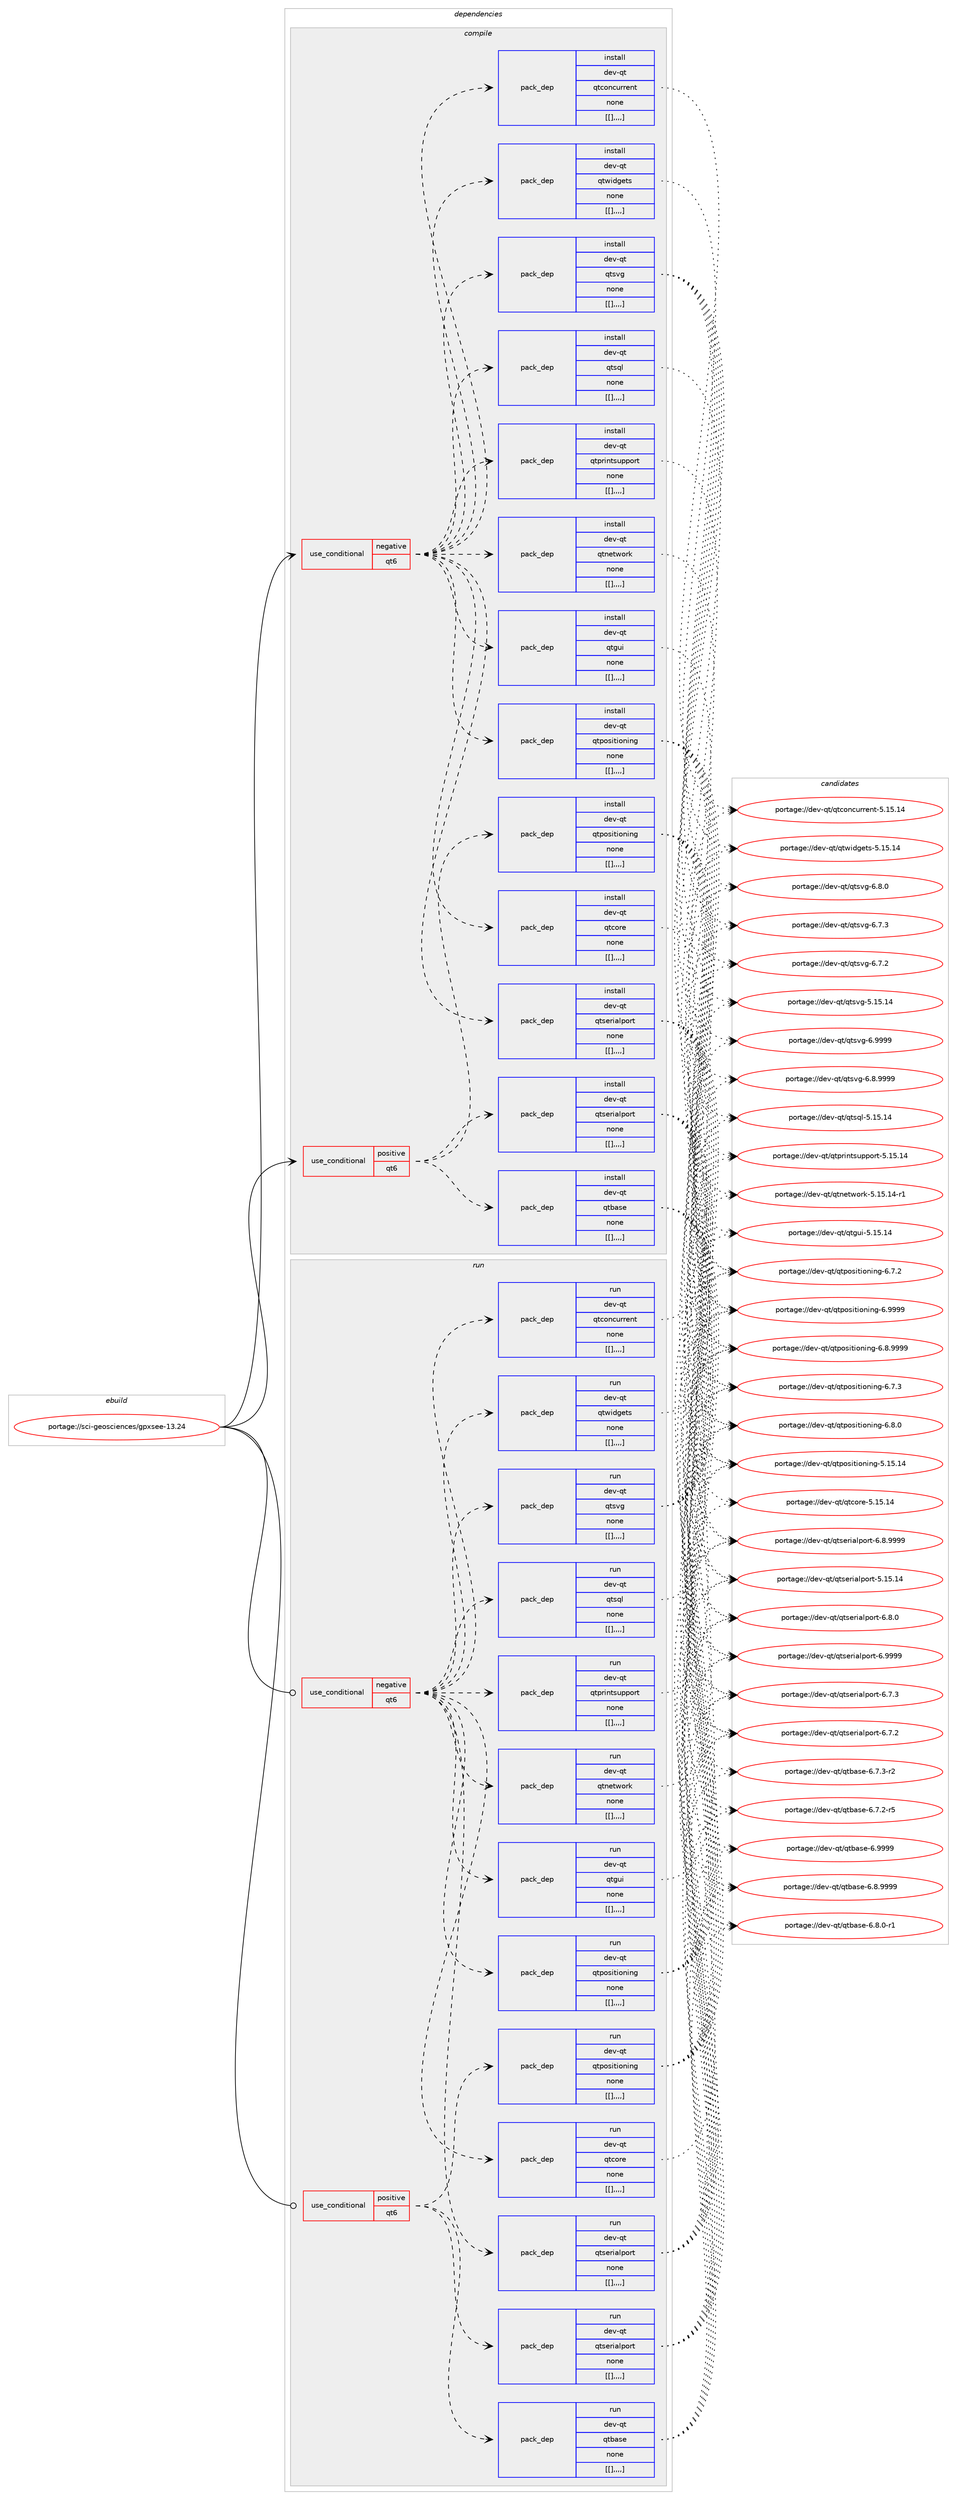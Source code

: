 digraph prolog {

# *************
# Graph options
# *************

newrank=true;
concentrate=true;
compound=true;
graph [rankdir=LR,fontname=Helvetica,fontsize=10,ranksep=1.5];#, ranksep=2.5, nodesep=0.2];
edge  [arrowhead=vee];
node  [fontname=Helvetica,fontsize=10];

# **********
# The ebuild
# **********

subgraph cluster_leftcol {
color=gray;
label=<<i>ebuild</i>>;
id [label="portage://sci-geosciences/gpxsee-13.24", color=red, width=4, href="../sci-geosciences/gpxsee-13.24.svg"];
}

# ****************
# The dependencies
# ****************

subgraph cluster_midcol {
color=gray;
label=<<i>dependencies</i>>;
subgraph cluster_compile {
fillcolor="#eeeeee";
style=filled;
label=<<i>compile</i>>;
subgraph cond111057 {
dependency419016 [label=<<TABLE BORDER="0" CELLBORDER="1" CELLSPACING="0" CELLPADDING="4"><TR><TD ROWSPAN="3" CELLPADDING="10">use_conditional</TD></TR><TR><TD>negative</TD></TR><TR><TD>qt6</TD></TR></TABLE>>, shape=none, color=red];
subgraph pack304852 {
dependency419056 [label=<<TABLE BORDER="0" CELLBORDER="1" CELLSPACING="0" CELLPADDING="4" WIDTH="220"><TR><TD ROWSPAN="6" CELLPADDING="30">pack_dep</TD></TR><TR><TD WIDTH="110">install</TD></TR><TR><TD>dev-qt</TD></TR><TR><TD>qtconcurrent</TD></TR><TR><TD>none</TD></TR><TR><TD>[[],,,,]</TD></TR></TABLE>>, shape=none, color=blue];
}
dependency419016:e -> dependency419056:w [weight=20,style="dashed",arrowhead="vee"];
subgraph pack304890 {
dependency419083 [label=<<TABLE BORDER="0" CELLBORDER="1" CELLSPACING="0" CELLPADDING="4" WIDTH="220"><TR><TD ROWSPAN="6" CELLPADDING="30">pack_dep</TD></TR><TR><TD WIDTH="110">install</TD></TR><TR><TD>dev-qt</TD></TR><TR><TD>qtcore</TD></TR><TR><TD>none</TD></TR><TR><TD>[[],,,,]</TD></TR></TABLE>>, shape=none, color=blue];
}
dependency419016:e -> dependency419083:w [weight=20,style="dashed",arrowhead="vee"];
subgraph pack304925 {
dependency419105 [label=<<TABLE BORDER="0" CELLBORDER="1" CELLSPACING="0" CELLPADDING="4" WIDTH="220"><TR><TD ROWSPAN="6" CELLPADDING="30">pack_dep</TD></TR><TR><TD WIDTH="110">install</TD></TR><TR><TD>dev-qt</TD></TR><TR><TD>qtgui</TD></TR><TR><TD>none</TD></TR><TR><TD>[[],,,,]</TD></TR></TABLE>>, shape=none, color=blue];
}
dependency419016:e -> dependency419105:w [weight=20,style="dashed",arrowhead="vee"];
subgraph pack304940 {
dependency419179 [label=<<TABLE BORDER="0" CELLBORDER="1" CELLSPACING="0" CELLPADDING="4" WIDTH="220"><TR><TD ROWSPAN="6" CELLPADDING="30">pack_dep</TD></TR><TR><TD WIDTH="110">install</TD></TR><TR><TD>dev-qt</TD></TR><TR><TD>qtnetwork</TD></TR><TR><TD>none</TD></TR><TR><TD>[[],,,,]</TD></TR></TABLE>>, shape=none, color=blue];
}
dependency419016:e -> dependency419179:w [weight=20,style="dashed",arrowhead="vee"];
subgraph pack304989 {
dependency419202 [label=<<TABLE BORDER="0" CELLBORDER="1" CELLSPACING="0" CELLPADDING="4" WIDTH="220"><TR><TD ROWSPAN="6" CELLPADDING="30">pack_dep</TD></TR><TR><TD WIDTH="110">install</TD></TR><TR><TD>dev-qt</TD></TR><TR><TD>qtpositioning</TD></TR><TR><TD>none</TD></TR><TR><TD>[[],,,,]</TD></TR></TABLE>>, shape=none, color=blue];
}
dependency419016:e -> dependency419202:w [weight=20,style="dashed",arrowhead="vee"];
subgraph pack305023 {
dependency419245 [label=<<TABLE BORDER="0" CELLBORDER="1" CELLSPACING="0" CELLPADDING="4" WIDTH="220"><TR><TD ROWSPAN="6" CELLPADDING="30">pack_dep</TD></TR><TR><TD WIDTH="110">install</TD></TR><TR><TD>dev-qt</TD></TR><TR><TD>qtprintsupport</TD></TR><TR><TD>none</TD></TR><TR><TD>[[],,,,]</TD></TR></TABLE>>, shape=none, color=blue];
}
dependency419016:e -> dependency419245:w [weight=20,style="dashed",arrowhead="vee"];
subgraph pack305043 {
dependency419264 [label=<<TABLE BORDER="0" CELLBORDER="1" CELLSPACING="0" CELLPADDING="4" WIDTH="220"><TR><TD ROWSPAN="6" CELLPADDING="30">pack_dep</TD></TR><TR><TD WIDTH="110">install</TD></TR><TR><TD>dev-qt</TD></TR><TR><TD>qtserialport</TD></TR><TR><TD>none</TD></TR><TR><TD>[[],,,,]</TD></TR></TABLE>>, shape=none, color=blue];
}
dependency419016:e -> dependency419264:w [weight=20,style="dashed",arrowhead="vee"];
subgraph pack305079 {
dependency419286 [label=<<TABLE BORDER="0" CELLBORDER="1" CELLSPACING="0" CELLPADDING="4" WIDTH="220"><TR><TD ROWSPAN="6" CELLPADDING="30">pack_dep</TD></TR><TR><TD WIDTH="110">install</TD></TR><TR><TD>dev-qt</TD></TR><TR><TD>qtsql</TD></TR><TR><TD>none</TD></TR><TR><TD>[[],,,,]</TD></TR></TABLE>>, shape=none, color=blue];
}
dependency419016:e -> dependency419286:w [weight=20,style="dashed",arrowhead="vee"];
subgraph pack305082 {
dependency419394 [label=<<TABLE BORDER="0" CELLBORDER="1" CELLSPACING="0" CELLPADDING="4" WIDTH="220"><TR><TD ROWSPAN="6" CELLPADDING="30">pack_dep</TD></TR><TR><TD WIDTH="110">install</TD></TR><TR><TD>dev-qt</TD></TR><TR><TD>qtsvg</TD></TR><TR><TD>none</TD></TR><TR><TD>[[],,,,]</TD></TR></TABLE>>, shape=none, color=blue];
}
dependency419016:e -> dependency419394:w [weight=20,style="dashed",arrowhead="vee"];
subgraph pack305187 {
dependency419420 [label=<<TABLE BORDER="0" CELLBORDER="1" CELLSPACING="0" CELLPADDING="4" WIDTH="220"><TR><TD ROWSPAN="6" CELLPADDING="30">pack_dep</TD></TR><TR><TD WIDTH="110">install</TD></TR><TR><TD>dev-qt</TD></TR><TR><TD>qtwidgets</TD></TR><TR><TD>none</TD></TR><TR><TD>[[],,,,]</TD></TR></TABLE>>, shape=none, color=blue];
}
dependency419016:e -> dependency419420:w [weight=20,style="dashed",arrowhead="vee"];
}
id:e -> dependency419016:w [weight=20,style="solid",arrowhead="vee"];
subgraph cond111141 {
dependency419495 [label=<<TABLE BORDER="0" CELLBORDER="1" CELLSPACING="0" CELLPADDING="4"><TR><TD ROWSPAN="3" CELLPADDING="10">use_conditional</TD></TR><TR><TD>positive</TD></TR><TR><TD>qt6</TD></TR></TABLE>>, shape=none, color=red];
subgraph pack305254 {
dependency419498 [label=<<TABLE BORDER="0" CELLBORDER="1" CELLSPACING="0" CELLPADDING="4" WIDTH="220"><TR><TD ROWSPAN="6" CELLPADDING="30">pack_dep</TD></TR><TR><TD WIDTH="110">install</TD></TR><TR><TD>dev-qt</TD></TR><TR><TD>qtbase</TD></TR><TR><TD>none</TD></TR><TR><TD>[[],,,,]</TD></TR></TABLE>>, shape=none, color=blue];
}
dependency419495:e -> dependency419498:w [weight=20,style="dashed",arrowhead="vee"];
subgraph pack305295 {
dependency419580 [label=<<TABLE BORDER="0" CELLBORDER="1" CELLSPACING="0" CELLPADDING="4" WIDTH="220"><TR><TD ROWSPAN="6" CELLPADDING="30">pack_dep</TD></TR><TR><TD WIDTH="110">install</TD></TR><TR><TD>dev-qt</TD></TR><TR><TD>qtpositioning</TD></TR><TR><TD>none</TD></TR><TR><TD>[[],,,,]</TD></TR></TABLE>>, shape=none, color=blue];
}
dependency419495:e -> dependency419580:w [weight=20,style="dashed",arrowhead="vee"];
subgraph pack305334 {
dependency419620 [label=<<TABLE BORDER="0" CELLBORDER="1" CELLSPACING="0" CELLPADDING="4" WIDTH="220"><TR><TD ROWSPAN="6" CELLPADDING="30">pack_dep</TD></TR><TR><TD WIDTH="110">install</TD></TR><TR><TD>dev-qt</TD></TR><TR><TD>qtserialport</TD></TR><TR><TD>none</TD></TR><TR><TD>[[],,,,]</TD></TR></TABLE>>, shape=none, color=blue];
}
dependency419495:e -> dependency419620:w [weight=20,style="dashed",arrowhead="vee"];
}
id:e -> dependency419495:w [weight=20,style="solid",arrowhead="vee"];
}
subgraph cluster_compileandrun {
fillcolor="#eeeeee";
style=filled;
label=<<i>compile and run</i>>;
}
subgraph cluster_run {
fillcolor="#eeeeee";
style=filled;
label=<<i>run</i>>;
subgraph cond111176 {
dependency419671 [label=<<TABLE BORDER="0" CELLBORDER="1" CELLSPACING="0" CELLPADDING="4"><TR><TD ROWSPAN="3" CELLPADDING="10">use_conditional</TD></TR><TR><TD>negative</TD></TR><TR><TD>qt6</TD></TR></TABLE>>, shape=none, color=red];
subgraph pack305443 {
dependency419768 [label=<<TABLE BORDER="0" CELLBORDER="1" CELLSPACING="0" CELLPADDING="4" WIDTH="220"><TR><TD ROWSPAN="6" CELLPADDING="30">pack_dep</TD></TR><TR><TD WIDTH="110">run</TD></TR><TR><TD>dev-qt</TD></TR><TR><TD>qtconcurrent</TD></TR><TR><TD>none</TD></TR><TR><TD>[[],,,,]</TD></TR></TABLE>>, shape=none, color=blue];
}
dependency419671:e -> dependency419768:w [weight=20,style="dashed",arrowhead="vee"];
subgraph pack305477 {
dependency419790 [label=<<TABLE BORDER="0" CELLBORDER="1" CELLSPACING="0" CELLPADDING="4" WIDTH="220"><TR><TD ROWSPAN="6" CELLPADDING="30">pack_dep</TD></TR><TR><TD WIDTH="110">run</TD></TR><TR><TD>dev-qt</TD></TR><TR><TD>qtcore</TD></TR><TR><TD>none</TD></TR><TR><TD>[[],,,,]</TD></TR></TABLE>>, shape=none, color=blue];
}
dependency419671:e -> dependency419790:w [weight=20,style="dashed",arrowhead="vee"];
subgraph pack305503 {
dependency419797 [label=<<TABLE BORDER="0" CELLBORDER="1" CELLSPACING="0" CELLPADDING="4" WIDTH="220"><TR><TD ROWSPAN="6" CELLPADDING="30">pack_dep</TD></TR><TR><TD WIDTH="110">run</TD></TR><TR><TD>dev-qt</TD></TR><TR><TD>qtgui</TD></TR><TR><TD>none</TD></TR><TR><TD>[[],,,,]</TD></TR></TABLE>>, shape=none, color=blue];
}
dependency419671:e -> dependency419797:w [weight=20,style="dashed",arrowhead="vee"];
subgraph pack305506 {
dependency419830 [label=<<TABLE BORDER="0" CELLBORDER="1" CELLSPACING="0" CELLPADDING="4" WIDTH="220"><TR><TD ROWSPAN="6" CELLPADDING="30">pack_dep</TD></TR><TR><TD WIDTH="110">run</TD></TR><TR><TD>dev-qt</TD></TR><TR><TD>qtnetwork</TD></TR><TR><TD>none</TD></TR><TR><TD>[[],,,,]</TD></TR></TABLE>>, shape=none, color=blue];
}
dependency419671:e -> dependency419830:w [weight=20,style="dashed",arrowhead="vee"];
subgraph pack305562 {
dependency419866 [label=<<TABLE BORDER="0" CELLBORDER="1" CELLSPACING="0" CELLPADDING="4" WIDTH="220"><TR><TD ROWSPAN="6" CELLPADDING="30">pack_dep</TD></TR><TR><TD WIDTH="110">run</TD></TR><TR><TD>dev-qt</TD></TR><TR><TD>qtpositioning</TD></TR><TR><TD>none</TD></TR><TR><TD>[[],,,,]</TD></TR></TABLE>>, shape=none, color=blue];
}
dependency419671:e -> dependency419866:w [weight=20,style="dashed",arrowhead="vee"];
subgraph pack305624 {
dependency419993 [label=<<TABLE BORDER="0" CELLBORDER="1" CELLSPACING="0" CELLPADDING="4" WIDTH="220"><TR><TD ROWSPAN="6" CELLPADDING="30">pack_dep</TD></TR><TR><TD WIDTH="110">run</TD></TR><TR><TD>dev-qt</TD></TR><TR><TD>qtprintsupport</TD></TR><TR><TD>none</TD></TR><TR><TD>[[],,,,]</TD></TR></TABLE>>, shape=none, color=blue];
}
dependency419671:e -> dependency419993:w [weight=20,style="dashed",arrowhead="vee"];
subgraph pack305741 {
dependency420115 [label=<<TABLE BORDER="0" CELLBORDER="1" CELLSPACING="0" CELLPADDING="4" WIDTH="220"><TR><TD ROWSPAN="6" CELLPADDING="30">pack_dep</TD></TR><TR><TD WIDTH="110">run</TD></TR><TR><TD>dev-qt</TD></TR><TR><TD>qtserialport</TD></TR><TR><TD>none</TD></TR><TR><TD>[[],,,,]</TD></TR></TABLE>>, shape=none, color=blue];
}
dependency419671:e -> dependency420115:w [weight=20,style="dashed",arrowhead="vee"];
subgraph pack305819 {
dependency420235 [label=<<TABLE BORDER="0" CELLBORDER="1" CELLSPACING="0" CELLPADDING="4" WIDTH="220"><TR><TD ROWSPAN="6" CELLPADDING="30">pack_dep</TD></TR><TR><TD WIDTH="110">run</TD></TR><TR><TD>dev-qt</TD></TR><TR><TD>qtsql</TD></TR><TR><TD>none</TD></TR><TR><TD>[[],,,,]</TD></TR></TABLE>>, shape=none, color=blue];
}
dependency419671:e -> dependency420235:w [weight=20,style="dashed",arrowhead="vee"];
subgraph pack305887 {
dependency420239 [label=<<TABLE BORDER="0" CELLBORDER="1" CELLSPACING="0" CELLPADDING="4" WIDTH="220"><TR><TD ROWSPAN="6" CELLPADDING="30">pack_dep</TD></TR><TR><TD WIDTH="110">run</TD></TR><TR><TD>dev-qt</TD></TR><TR><TD>qtsvg</TD></TR><TR><TD>none</TD></TR><TR><TD>[[],,,,]</TD></TR></TABLE>>, shape=none, color=blue];
}
dependency419671:e -> dependency420239:w [weight=20,style="dashed",arrowhead="vee"];
subgraph pack305901 {
dependency420286 [label=<<TABLE BORDER="0" CELLBORDER="1" CELLSPACING="0" CELLPADDING="4" WIDTH="220"><TR><TD ROWSPAN="6" CELLPADDING="30">pack_dep</TD></TR><TR><TD WIDTH="110">run</TD></TR><TR><TD>dev-qt</TD></TR><TR><TD>qtwidgets</TD></TR><TR><TD>none</TD></TR><TR><TD>[[],,,,]</TD></TR></TABLE>>, shape=none, color=blue];
}
dependency419671:e -> dependency420286:w [weight=20,style="dashed",arrowhead="vee"];
}
id:e -> dependency419671:w [weight=20,style="solid",arrowhead="odot"];
subgraph cond111259 {
dependency420291 [label=<<TABLE BORDER="0" CELLBORDER="1" CELLSPACING="0" CELLPADDING="4"><TR><TD ROWSPAN="3" CELLPADDING="10">use_conditional</TD></TR><TR><TD>positive</TD></TR><TR><TD>qt6</TD></TR></TABLE>>, shape=none, color=red];
subgraph pack305929 {
dependency420311 [label=<<TABLE BORDER="0" CELLBORDER="1" CELLSPACING="0" CELLPADDING="4" WIDTH="220"><TR><TD ROWSPAN="6" CELLPADDING="30">pack_dep</TD></TR><TR><TD WIDTH="110">run</TD></TR><TR><TD>dev-qt</TD></TR><TR><TD>qtbase</TD></TR><TR><TD>none</TD></TR><TR><TD>[[],,,,]</TD></TR></TABLE>>, shape=none, color=blue];
}
dependency420291:e -> dependency420311:w [weight=20,style="dashed",arrowhead="vee"];
subgraph pack305989 {
dependency420437 [label=<<TABLE BORDER="0" CELLBORDER="1" CELLSPACING="0" CELLPADDING="4" WIDTH="220"><TR><TD ROWSPAN="6" CELLPADDING="30">pack_dep</TD></TR><TR><TD WIDTH="110">run</TD></TR><TR><TD>dev-qt</TD></TR><TR><TD>qtpositioning</TD></TR><TR><TD>none</TD></TR><TR><TD>[[],,,,]</TD></TR></TABLE>>, shape=none, color=blue];
}
dependency420291:e -> dependency420437:w [weight=20,style="dashed",arrowhead="vee"];
subgraph pack306049 {
dependency420469 [label=<<TABLE BORDER="0" CELLBORDER="1" CELLSPACING="0" CELLPADDING="4" WIDTH="220"><TR><TD ROWSPAN="6" CELLPADDING="30">pack_dep</TD></TR><TR><TD WIDTH="110">run</TD></TR><TR><TD>dev-qt</TD></TR><TR><TD>qtserialport</TD></TR><TR><TD>none</TD></TR><TR><TD>[[],,,,]</TD></TR></TABLE>>, shape=none, color=blue];
}
dependency420291:e -> dependency420469:w [weight=20,style="dashed",arrowhead="vee"];
}
id:e -> dependency420291:w [weight=20,style="solid",arrowhead="odot"];
}
}

# **************
# The candidates
# **************

subgraph cluster_choices {
rank=same;
color=gray;
label=<<i>candidates</i>>;

subgraph choice305214 {
color=black;
nodesep=1;
choice100101118451131164711311699111110991171141141011101164553464953464952 [label="portage://dev-qt/qtconcurrent-5.15.14", color=red, width=4,href="../dev-qt/qtconcurrent-5.15.14.svg"];
dependency419056:e -> choice100101118451131164711311699111110991171141141011101164553464953464952:w [style=dotted,weight="100"];
}
subgraph choice305216 {
color=black;
nodesep=1;
choice1001011184511311647113116991111141014553464953464952 [label="portage://dev-qt/qtcore-5.15.14", color=red, width=4,href="../dev-qt/qtcore-5.15.14.svg"];
dependency419083:e -> choice1001011184511311647113116991111141014553464953464952:w [style=dotted,weight="100"];
}
subgraph choice305252 {
color=black;
nodesep=1;
choice10010111845113116471131161031171054553464953464952 [label="portage://dev-qt/qtgui-5.15.14", color=red, width=4,href="../dev-qt/qtgui-5.15.14.svg"];
dependency419105:e -> choice10010111845113116471131161031171054553464953464952:w [style=dotted,weight="100"];
}
subgraph choice305306 {
color=black;
nodesep=1;
choice100101118451131164711311611010111611911111410745534649534649524511449 [label="portage://dev-qt/qtnetwork-5.15.14-r1", color=red, width=4,href="../dev-qt/qtnetwork-5.15.14-r1.svg"];
dependency419179:e -> choice100101118451131164711311611010111611911111410745534649534649524511449:w [style=dotted,weight="100"];
}
subgraph choice305328 {
color=black;
nodesep=1;
choice100101118451131164711311611211111510511610511111010511010345544657575757 [label="portage://dev-qt/qtpositioning-6.9999", color=red, width=4,href="../dev-qt/qtpositioning-6.9999.svg"];
choice1001011184511311647113116112111115105116105111110105110103455446564657575757 [label="portage://dev-qt/qtpositioning-6.8.9999", color=red, width=4,href="../dev-qt/qtpositioning-6.8.9999.svg"];
choice1001011184511311647113116112111115105116105111110105110103455446564648 [label="portage://dev-qt/qtpositioning-6.8.0", color=red, width=4,href="../dev-qt/qtpositioning-6.8.0.svg"];
choice1001011184511311647113116112111115105116105111110105110103455446554651 [label="portage://dev-qt/qtpositioning-6.7.3", color=red, width=4,href="../dev-qt/qtpositioning-6.7.3.svg"];
choice1001011184511311647113116112111115105116105111110105110103455446554650 [label="portage://dev-qt/qtpositioning-6.7.2", color=red, width=4,href="../dev-qt/qtpositioning-6.7.2.svg"];
choice10010111845113116471131161121111151051161051111101051101034553464953464952 [label="portage://dev-qt/qtpositioning-5.15.14", color=red, width=4,href="../dev-qt/qtpositioning-5.15.14.svg"];
dependency419202:e -> choice100101118451131164711311611211111510511610511111010511010345544657575757:w [style=dotted,weight="100"];
dependency419202:e -> choice1001011184511311647113116112111115105116105111110105110103455446564657575757:w [style=dotted,weight="100"];
dependency419202:e -> choice1001011184511311647113116112111115105116105111110105110103455446564648:w [style=dotted,weight="100"];
dependency419202:e -> choice1001011184511311647113116112111115105116105111110105110103455446554651:w [style=dotted,weight="100"];
dependency419202:e -> choice1001011184511311647113116112111115105116105111110105110103455446554650:w [style=dotted,weight="100"];
dependency419202:e -> choice10010111845113116471131161121111151051161051111101051101034553464953464952:w [style=dotted,weight="100"];
}
subgraph choice305349 {
color=black;
nodesep=1;
choice10010111845113116471131161121141051101161151171121121111141164553464953464952 [label="portage://dev-qt/qtprintsupport-5.15.14", color=red, width=4,href="../dev-qt/qtprintsupport-5.15.14.svg"];
dependency419245:e -> choice10010111845113116471131161121141051101161151171121121111141164553464953464952:w [style=dotted,weight="100"];
}
subgraph choice305366 {
color=black;
nodesep=1;
choice10010111845113116471131161151011141059710811211111411645544657575757 [label="portage://dev-qt/qtserialport-6.9999", color=red, width=4,href="../dev-qt/qtserialport-6.9999.svg"];
choice100101118451131164711311611510111410597108112111114116455446564657575757 [label="portage://dev-qt/qtserialport-6.8.9999", color=red, width=4,href="../dev-qt/qtserialport-6.8.9999.svg"];
choice100101118451131164711311611510111410597108112111114116455446564648 [label="portage://dev-qt/qtserialport-6.8.0", color=red, width=4,href="../dev-qt/qtserialport-6.8.0.svg"];
choice100101118451131164711311611510111410597108112111114116455446554651 [label="portage://dev-qt/qtserialport-6.7.3", color=red, width=4,href="../dev-qt/qtserialport-6.7.3.svg"];
choice100101118451131164711311611510111410597108112111114116455446554650 [label="portage://dev-qt/qtserialport-6.7.2", color=red, width=4,href="../dev-qt/qtserialport-6.7.2.svg"];
choice1001011184511311647113116115101114105971081121111141164553464953464952 [label="portage://dev-qt/qtserialport-5.15.14", color=red, width=4,href="../dev-qt/qtserialport-5.15.14.svg"];
dependency419264:e -> choice10010111845113116471131161151011141059710811211111411645544657575757:w [style=dotted,weight="100"];
dependency419264:e -> choice100101118451131164711311611510111410597108112111114116455446564657575757:w [style=dotted,weight="100"];
dependency419264:e -> choice100101118451131164711311611510111410597108112111114116455446564648:w [style=dotted,weight="100"];
dependency419264:e -> choice100101118451131164711311611510111410597108112111114116455446554651:w [style=dotted,weight="100"];
dependency419264:e -> choice100101118451131164711311611510111410597108112111114116455446554650:w [style=dotted,weight="100"];
dependency419264:e -> choice1001011184511311647113116115101114105971081121111141164553464953464952:w [style=dotted,weight="100"];
}
subgraph choice305375 {
color=black;
nodesep=1;
choice10010111845113116471131161151131084553464953464952 [label="portage://dev-qt/qtsql-5.15.14", color=red, width=4,href="../dev-qt/qtsql-5.15.14.svg"];
dependency419286:e -> choice10010111845113116471131161151131084553464953464952:w [style=dotted,weight="100"];
}
subgraph choice305384 {
color=black;
nodesep=1;
choice100101118451131164711311611511810345544657575757 [label="portage://dev-qt/qtsvg-6.9999", color=red, width=4,href="../dev-qt/qtsvg-6.9999.svg"];
choice1001011184511311647113116115118103455446564657575757 [label="portage://dev-qt/qtsvg-6.8.9999", color=red, width=4,href="../dev-qt/qtsvg-6.8.9999.svg"];
choice1001011184511311647113116115118103455446564648 [label="portage://dev-qt/qtsvg-6.8.0", color=red, width=4,href="../dev-qt/qtsvg-6.8.0.svg"];
choice1001011184511311647113116115118103455446554651 [label="portage://dev-qt/qtsvg-6.7.3", color=red, width=4,href="../dev-qt/qtsvg-6.7.3.svg"];
choice1001011184511311647113116115118103455446554650 [label="portage://dev-qt/qtsvg-6.7.2", color=red, width=4,href="../dev-qt/qtsvg-6.7.2.svg"];
choice10010111845113116471131161151181034553464953464952 [label="portage://dev-qt/qtsvg-5.15.14", color=red, width=4,href="../dev-qt/qtsvg-5.15.14.svg"];
dependency419394:e -> choice100101118451131164711311611511810345544657575757:w [style=dotted,weight="100"];
dependency419394:e -> choice1001011184511311647113116115118103455446564657575757:w [style=dotted,weight="100"];
dependency419394:e -> choice1001011184511311647113116115118103455446564648:w [style=dotted,weight="100"];
dependency419394:e -> choice1001011184511311647113116115118103455446554651:w [style=dotted,weight="100"];
dependency419394:e -> choice1001011184511311647113116115118103455446554650:w [style=dotted,weight="100"];
dependency419394:e -> choice10010111845113116471131161151181034553464953464952:w [style=dotted,weight="100"];
}
subgraph choice305414 {
color=black;
nodesep=1;
choice10010111845113116471131161191051001031011161154553464953464952 [label="portage://dev-qt/qtwidgets-5.15.14", color=red, width=4,href="../dev-qt/qtwidgets-5.15.14.svg"];
dependency419420:e -> choice10010111845113116471131161191051001031011161154553464953464952:w [style=dotted,weight="100"];
}
subgraph choice305415 {
color=black;
nodesep=1;
choice1001011184511311647113116989711510145544657575757 [label="portage://dev-qt/qtbase-6.9999", color=red, width=4,href="../dev-qt/qtbase-6.9999.svg"];
choice10010111845113116471131169897115101455446564657575757 [label="portage://dev-qt/qtbase-6.8.9999", color=red, width=4,href="../dev-qt/qtbase-6.8.9999.svg"];
choice100101118451131164711311698971151014554465646484511449 [label="portage://dev-qt/qtbase-6.8.0-r1", color=red, width=4,href="../dev-qt/qtbase-6.8.0-r1.svg"];
choice100101118451131164711311698971151014554465546514511450 [label="portage://dev-qt/qtbase-6.7.3-r2", color=red, width=4,href="../dev-qt/qtbase-6.7.3-r2.svg"];
choice100101118451131164711311698971151014554465546504511453 [label="portage://dev-qt/qtbase-6.7.2-r5", color=red, width=4,href="../dev-qt/qtbase-6.7.2-r5.svg"];
dependency419498:e -> choice1001011184511311647113116989711510145544657575757:w [style=dotted,weight="100"];
dependency419498:e -> choice10010111845113116471131169897115101455446564657575757:w [style=dotted,weight="100"];
dependency419498:e -> choice100101118451131164711311698971151014554465646484511449:w [style=dotted,weight="100"];
dependency419498:e -> choice100101118451131164711311698971151014554465546514511450:w [style=dotted,weight="100"];
dependency419498:e -> choice100101118451131164711311698971151014554465546504511453:w [style=dotted,weight="100"];
}
subgraph choice305434 {
color=black;
nodesep=1;
choice100101118451131164711311611211111510511610511111010511010345544657575757 [label="portage://dev-qt/qtpositioning-6.9999", color=red, width=4,href="../dev-qt/qtpositioning-6.9999.svg"];
choice1001011184511311647113116112111115105116105111110105110103455446564657575757 [label="portage://dev-qt/qtpositioning-6.8.9999", color=red, width=4,href="../dev-qt/qtpositioning-6.8.9999.svg"];
choice1001011184511311647113116112111115105116105111110105110103455446564648 [label="portage://dev-qt/qtpositioning-6.8.0", color=red, width=4,href="../dev-qt/qtpositioning-6.8.0.svg"];
choice1001011184511311647113116112111115105116105111110105110103455446554651 [label="portage://dev-qt/qtpositioning-6.7.3", color=red, width=4,href="../dev-qt/qtpositioning-6.7.3.svg"];
choice1001011184511311647113116112111115105116105111110105110103455446554650 [label="portage://dev-qt/qtpositioning-6.7.2", color=red, width=4,href="../dev-qt/qtpositioning-6.7.2.svg"];
choice10010111845113116471131161121111151051161051111101051101034553464953464952 [label="portage://dev-qt/qtpositioning-5.15.14", color=red, width=4,href="../dev-qt/qtpositioning-5.15.14.svg"];
dependency419580:e -> choice100101118451131164711311611211111510511610511111010511010345544657575757:w [style=dotted,weight="100"];
dependency419580:e -> choice1001011184511311647113116112111115105116105111110105110103455446564657575757:w [style=dotted,weight="100"];
dependency419580:e -> choice1001011184511311647113116112111115105116105111110105110103455446564648:w [style=dotted,weight="100"];
dependency419580:e -> choice1001011184511311647113116112111115105116105111110105110103455446554651:w [style=dotted,weight="100"];
dependency419580:e -> choice1001011184511311647113116112111115105116105111110105110103455446554650:w [style=dotted,weight="100"];
dependency419580:e -> choice10010111845113116471131161121111151051161051111101051101034553464953464952:w [style=dotted,weight="100"];
}
subgraph choice305454 {
color=black;
nodesep=1;
choice10010111845113116471131161151011141059710811211111411645544657575757 [label="portage://dev-qt/qtserialport-6.9999", color=red, width=4,href="../dev-qt/qtserialport-6.9999.svg"];
choice100101118451131164711311611510111410597108112111114116455446564657575757 [label="portage://dev-qt/qtserialport-6.8.9999", color=red, width=4,href="../dev-qt/qtserialport-6.8.9999.svg"];
choice100101118451131164711311611510111410597108112111114116455446564648 [label="portage://dev-qt/qtserialport-6.8.0", color=red, width=4,href="../dev-qt/qtserialport-6.8.0.svg"];
choice100101118451131164711311611510111410597108112111114116455446554651 [label="portage://dev-qt/qtserialport-6.7.3", color=red, width=4,href="../dev-qt/qtserialport-6.7.3.svg"];
choice100101118451131164711311611510111410597108112111114116455446554650 [label="portage://dev-qt/qtserialport-6.7.2", color=red, width=4,href="../dev-qt/qtserialport-6.7.2.svg"];
choice1001011184511311647113116115101114105971081121111141164553464953464952 [label="portage://dev-qt/qtserialport-5.15.14", color=red, width=4,href="../dev-qt/qtserialport-5.15.14.svg"];
dependency419620:e -> choice10010111845113116471131161151011141059710811211111411645544657575757:w [style=dotted,weight="100"];
dependency419620:e -> choice100101118451131164711311611510111410597108112111114116455446564657575757:w [style=dotted,weight="100"];
dependency419620:e -> choice100101118451131164711311611510111410597108112111114116455446564648:w [style=dotted,weight="100"];
dependency419620:e -> choice100101118451131164711311611510111410597108112111114116455446554651:w [style=dotted,weight="100"];
dependency419620:e -> choice100101118451131164711311611510111410597108112111114116455446554650:w [style=dotted,weight="100"];
dependency419620:e -> choice1001011184511311647113116115101114105971081121111141164553464953464952:w [style=dotted,weight="100"];
}
subgraph choice305487 {
color=black;
nodesep=1;
choice100101118451131164711311699111110991171141141011101164553464953464952 [label="portage://dev-qt/qtconcurrent-5.15.14", color=red, width=4,href="../dev-qt/qtconcurrent-5.15.14.svg"];
dependency419768:e -> choice100101118451131164711311699111110991171141141011101164553464953464952:w [style=dotted,weight="100"];
}
subgraph choice305511 {
color=black;
nodesep=1;
choice1001011184511311647113116991111141014553464953464952 [label="portage://dev-qt/qtcore-5.15.14", color=red, width=4,href="../dev-qt/qtcore-5.15.14.svg"];
dependency419790:e -> choice1001011184511311647113116991111141014553464953464952:w [style=dotted,weight="100"];
}
subgraph choice305512 {
color=black;
nodesep=1;
choice10010111845113116471131161031171054553464953464952 [label="portage://dev-qt/qtgui-5.15.14", color=red, width=4,href="../dev-qt/qtgui-5.15.14.svg"];
dependency419797:e -> choice10010111845113116471131161031171054553464953464952:w [style=dotted,weight="100"];
}
subgraph choice305516 {
color=black;
nodesep=1;
choice100101118451131164711311611010111611911111410745534649534649524511449 [label="portage://dev-qt/qtnetwork-5.15.14-r1", color=red, width=4,href="../dev-qt/qtnetwork-5.15.14-r1.svg"];
dependency419830:e -> choice100101118451131164711311611010111611911111410745534649534649524511449:w [style=dotted,weight="100"];
}
subgraph choice305563 {
color=black;
nodesep=1;
choice100101118451131164711311611211111510511610511111010511010345544657575757 [label="portage://dev-qt/qtpositioning-6.9999", color=red, width=4,href="../dev-qt/qtpositioning-6.9999.svg"];
choice1001011184511311647113116112111115105116105111110105110103455446564657575757 [label="portage://dev-qt/qtpositioning-6.8.9999", color=red, width=4,href="../dev-qt/qtpositioning-6.8.9999.svg"];
choice1001011184511311647113116112111115105116105111110105110103455446564648 [label="portage://dev-qt/qtpositioning-6.8.0", color=red, width=4,href="../dev-qt/qtpositioning-6.8.0.svg"];
choice1001011184511311647113116112111115105116105111110105110103455446554651 [label="portage://dev-qt/qtpositioning-6.7.3", color=red, width=4,href="../dev-qt/qtpositioning-6.7.3.svg"];
choice1001011184511311647113116112111115105116105111110105110103455446554650 [label="portage://dev-qt/qtpositioning-6.7.2", color=red, width=4,href="../dev-qt/qtpositioning-6.7.2.svg"];
choice10010111845113116471131161121111151051161051111101051101034553464953464952 [label="portage://dev-qt/qtpositioning-5.15.14", color=red, width=4,href="../dev-qt/qtpositioning-5.15.14.svg"];
dependency419866:e -> choice100101118451131164711311611211111510511610511111010511010345544657575757:w [style=dotted,weight="100"];
dependency419866:e -> choice1001011184511311647113116112111115105116105111110105110103455446564657575757:w [style=dotted,weight="100"];
dependency419866:e -> choice1001011184511311647113116112111115105116105111110105110103455446564648:w [style=dotted,weight="100"];
dependency419866:e -> choice1001011184511311647113116112111115105116105111110105110103455446554651:w [style=dotted,weight="100"];
dependency419866:e -> choice1001011184511311647113116112111115105116105111110105110103455446554650:w [style=dotted,weight="100"];
dependency419866:e -> choice10010111845113116471131161121111151051161051111101051101034553464953464952:w [style=dotted,weight="100"];
}
subgraph choice305596 {
color=black;
nodesep=1;
choice10010111845113116471131161121141051101161151171121121111141164553464953464952 [label="portage://dev-qt/qtprintsupport-5.15.14", color=red, width=4,href="../dev-qt/qtprintsupport-5.15.14.svg"];
dependency419993:e -> choice10010111845113116471131161121141051101161151171121121111141164553464953464952:w [style=dotted,weight="100"];
}
subgraph choice305649 {
color=black;
nodesep=1;
choice10010111845113116471131161151011141059710811211111411645544657575757 [label="portage://dev-qt/qtserialport-6.9999", color=red, width=4,href="../dev-qt/qtserialport-6.9999.svg"];
choice100101118451131164711311611510111410597108112111114116455446564657575757 [label="portage://dev-qt/qtserialport-6.8.9999", color=red, width=4,href="../dev-qt/qtserialport-6.8.9999.svg"];
choice100101118451131164711311611510111410597108112111114116455446564648 [label="portage://dev-qt/qtserialport-6.8.0", color=red, width=4,href="../dev-qt/qtserialport-6.8.0.svg"];
choice100101118451131164711311611510111410597108112111114116455446554651 [label="portage://dev-qt/qtserialport-6.7.3", color=red, width=4,href="../dev-qt/qtserialport-6.7.3.svg"];
choice100101118451131164711311611510111410597108112111114116455446554650 [label="portage://dev-qt/qtserialport-6.7.2", color=red, width=4,href="../dev-qt/qtserialport-6.7.2.svg"];
choice1001011184511311647113116115101114105971081121111141164553464953464952 [label="portage://dev-qt/qtserialport-5.15.14", color=red, width=4,href="../dev-qt/qtserialport-5.15.14.svg"];
dependency420115:e -> choice10010111845113116471131161151011141059710811211111411645544657575757:w [style=dotted,weight="100"];
dependency420115:e -> choice100101118451131164711311611510111410597108112111114116455446564657575757:w [style=dotted,weight="100"];
dependency420115:e -> choice100101118451131164711311611510111410597108112111114116455446564648:w [style=dotted,weight="100"];
dependency420115:e -> choice100101118451131164711311611510111410597108112111114116455446554651:w [style=dotted,weight="100"];
dependency420115:e -> choice100101118451131164711311611510111410597108112111114116455446554650:w [style=dotted,weight="100"];
dependency420115:e -> choice1001011184511311647113116115101114105971081121111141164553464953464952:w [style=dotted,weight="100"];
}
subgraph choice305689 {
color=black;
nodesep=1;
choice10010111845113116471131161151131084553464953464952 [label="portage://dev-qt/qtsql-5.15.14", color=red, width=4,href="../dev-qt/qtsql-5.15.14.svg"];
dependency420235:e -> choice10010111845113116471131161151131084553464953464952:w [style=dotted,weight="100"];
}
subgraph choice305707 {
color=black;
nodesep=1;
choice100101118451131164711311611511810345544657575757 [label="portage://dev-qt/qtsvg-6.9999", color=red, width=4,href="../dev-qt/qtsvg-6.9999.svg"];
choice1001011184511311647113116115118103455446564657575757 [label="portage://dev-qt/qtsvg-6.8.9999", color=red, width=4,href="../dev-qt/qtsvg-6.8.9999.svg"];
choice1001011184511311647113116115118103455446564648 [label="portage://dev-qt/qtsvg-6.8.0", color=red, width=4,href="../dev-qt/qtsvg-6.8.0.svg"];
choice1001011184511311647113116115118103455446554651 [label="portage://dev-qt/qtsvg-6.7.3", color=red, width=4,href="../dev-qt/qtsvg-6.7.3.svg"];
choice1001011184511311647113116115118103455446554650 [label="portage://dev-qt/qtsvg-6.7.2", color=red, width=4,href="../dev-qt/qtsvg-6.7.2.svg"];
choice10010111845113116471131161151181034553464953464952 [label="portage://dev-qt/qtsvg-5.15.14", color=red, width=4,href="../dev-qt/qtsvg-5.15.14.svg"];
dependency420239:e -> choice100101118451131164711311611511810345544657575757:w [style=dotted,weight="100"];
dependency420239:e -> choice1001011184511311647113116115118103455446564657575757:w [style=dotted,weight="100"];
dependency420239:e -> choice1001011184511311647113116115118103455446564648:w [style=dotted,weight="100"];
dependency420239:e -> choice1001011184511311647113116115118103455446554651:w [style=dotted,weight="100"];
dependency420239:e -> choice1001011184511311647113116115118103455446554650:w [style=dotted,weight="100"];
dependency420239:e -> choice10010111845113116471131161151181034553464953464952:w [style=dotted,weight="100"];
}
subgraph choice305715 {
color=black;
nodesep=1;
choice10010111845113116471131161191051001031011161154553464953464952 [label="portage://dev-qt/qtwidgets-5.15.14", color=red, width=4,href="../dev-qt/qtwidgets-5.15.14.svg"];
dependency420286:e -> choice10010111845113116471131161191051001031011161154553464953464952:w [style=dotted,weight="100"];
}
subgraph choice305737 {
color=black;
nodesep=1;
choice1001011184511311647113116989711510145544657575757 [label="portage://dev-qt/qtbase-6.9999", color=red, width=4,href="../dev-qt/qtbase-6.9999.svg"];
choice10010111845113116471131169897115101455446564657575757 [label="portage://dev-qt/qtbase-6.8.9999", color=red, width=4,href="../dev-qt/qtbase-6.8.9999.svg"];
choice100101118451131164711311698971151014554465646484511449 [label="portage://dev-qt/qtbase-6.8.0-r1", color=red, width=4,href="../dev-qt/qtbase-6.8.0-r1.svg"];
choice100101118451131164711311698971151014554465546514511450 [label="portage://dev-qt/qtbase-6.7.3-r2", color=red, width=4,href="../dev-qt/qtbase-6.7.3-r2.svg"];
choice100101118451131164711311698971151014554465546504511453 [label="portage://dev-qt/qtbase-6.7.2-r5", color=red, width=4,href="../dev-qt/qtbase-6.7.2-r5.svg"];
dependency420311:e -> choice1001011184511311647113116989711510145544657575757:w [style=dotted,weight="100"];
dependency420311:e -> choice10010111845113116471131169897115101455446564657575757:w [style=dotted,weight="100"];
dependency420311:e -> choice100101118451131164711311698971151014554465646484511449:w [style=dotted,weight="100"];
dependency420311:e -> choice100101118451131164711311698971151014554465546514511450:w [style=dotted,weight="100"];
dependency420311:e -> choice100101118451131164711311698971151014554465546504511453:w [style=dotted,weight="100"];
}
subgraph choice305755 {
color=black;
nodesep=1;
choice100101118451131164711311611211111510511610511111010511010345544657575757 [label="portage://dev-qt/qtpositioning-6.9999", color=red, width=4,href="../dev-qt/qtpositioning-6.9999.svg"];
choice1001011184511311647113116112111115105116105111110105110103455446564657575757 [label="portage://dev-qt/qtpositioning-6.8.9999", color=red, width=4,href="../dev-qt/qtpositioning-6.8.9999.svg"];
choice1001011184511311647113116112111115105116105111110105110103455446564648 [label="portage://dev-qt/qtpositioning-6.8.0", color=red, width=4,href="../dev-qt/qtpositioning-6.8.0.svg"];
choice1001011184511311647113116112111115105116105111110105110103455446554651 [label="portage://dev-qt/qtpositioning-6.7.3", color=red, width=4,href="../dev-qt/qtpositioning-6.7.3.svg"];
choice1001011184511311647113116112111115105116105111110105110103455446554650 [label="portage://dev-qt/qtpositioning-6.7.2", color=red, width=4,href="../dev-qt/qtpositioning-6.7.2.svg"];
choice10010111845113116471131161121111151051161051111101051101034553464953464952 [label="portage://dev-qt/qtpositioning-5.15.14", color=red, width=4,href="../dev-qt/qtpositioning-5.15.14.svg"];
dependency420437:e -> choice100101118451131164711311611211111510511610511111010511010345544657575757:w [style=dotted,weight="100"];
dependency420437:e -> choice1001011184511311647113116112111115105116105111110105110103455446564657575757:w [style=dotted,weight="100"];
dependency420437:e -> choice1001011184511311647113116112111115105116105111110105110103455446564648:w [style=dotted,weight="100"];
dependency420437:e -> choice1001011184511311647113116112111115105116105111110105110103455446554651:w [style=dotted,weight="100"];
dependency420437:e -> choice1001011184511311647113116112111115105116105111110105110103455446554650:w [style=dotted,weight="100"];
dependency420437:e -> choice10010111845113116471131161121111151051161051111101051101034553464953464952:w [style=dotted,weight="100"];
}
subgraph choice305764 {
color=black;
nodesep=1;
choice10010111845113116471131161151011141059710811211111411645544657575757 [label="portage://dev-qt/qtserialport-6.9999", color=red, width=4,href="../dev-qt/qtserialport-6.9999.svg"];
choice100101118451131164711311611510111410597108112111114116455446564657575757 [label="portage://dev-qt/qtserialport-6.8.9999", color=red, width=4,href="../dev-qt/qtserialport-6.8.9999.svg"];
choice100101118451131164711311611510111410597108112111114116455446564648 [label="portage://dev-qt/qtserialport-6.8.0", color=red, width=4,href="../dev-qt/qtserialport-6.8.0.svg"];
choice100101118451131164711311611510111410597108112111114116455446554651 [label="portage://dev-qt/qtserialport-6.7.3", color=red, width=4,href="../dev-qt/qtserialport-6.7.3.svg"];
choice100101118451131164711311611510111410597108112111114116455446554650 [label="portage://dev-qt/qtserialport-6.7.2", color=red, width=4,href="../dev-qt/qtserialport-6.7.2.svg"];
choice1001011184511311647113116115101114105971081121111141164553464953464952 [label="portage://dev-qt/qtserialport-5.15.14", color=red, width=4,href="../dev-qt/qtserialport-5.15.14.svg"];
dependency420469:e -> choice10010111845113116471131161151011141059710811211111411645544657575757:w [style=dotted,weight="100"];
dependency420469:e -> choice100101118451131164711311611510111410597108112111114116455446564657575757:w [style=dotted,weight="100"];
dependency420469:e -> choice100101118451131164711311611510111410597108112111114116455446564648:w [style=dotted,weight="100"];
dependency420469:e -> choice100101118451131164711311611510111410597108112111114116455446554651:w [style=dotted,weight="100"];
dependency420469:e -> choice100101118451131164711311611510111410597108112111114116455446554650:w [style=dotted,weight="100"];
dependency420469:e -> choice1001011184511311647113116115101114105971081121111141164553464953464952:w [style=dotted,weight="100"];
}
}

}
